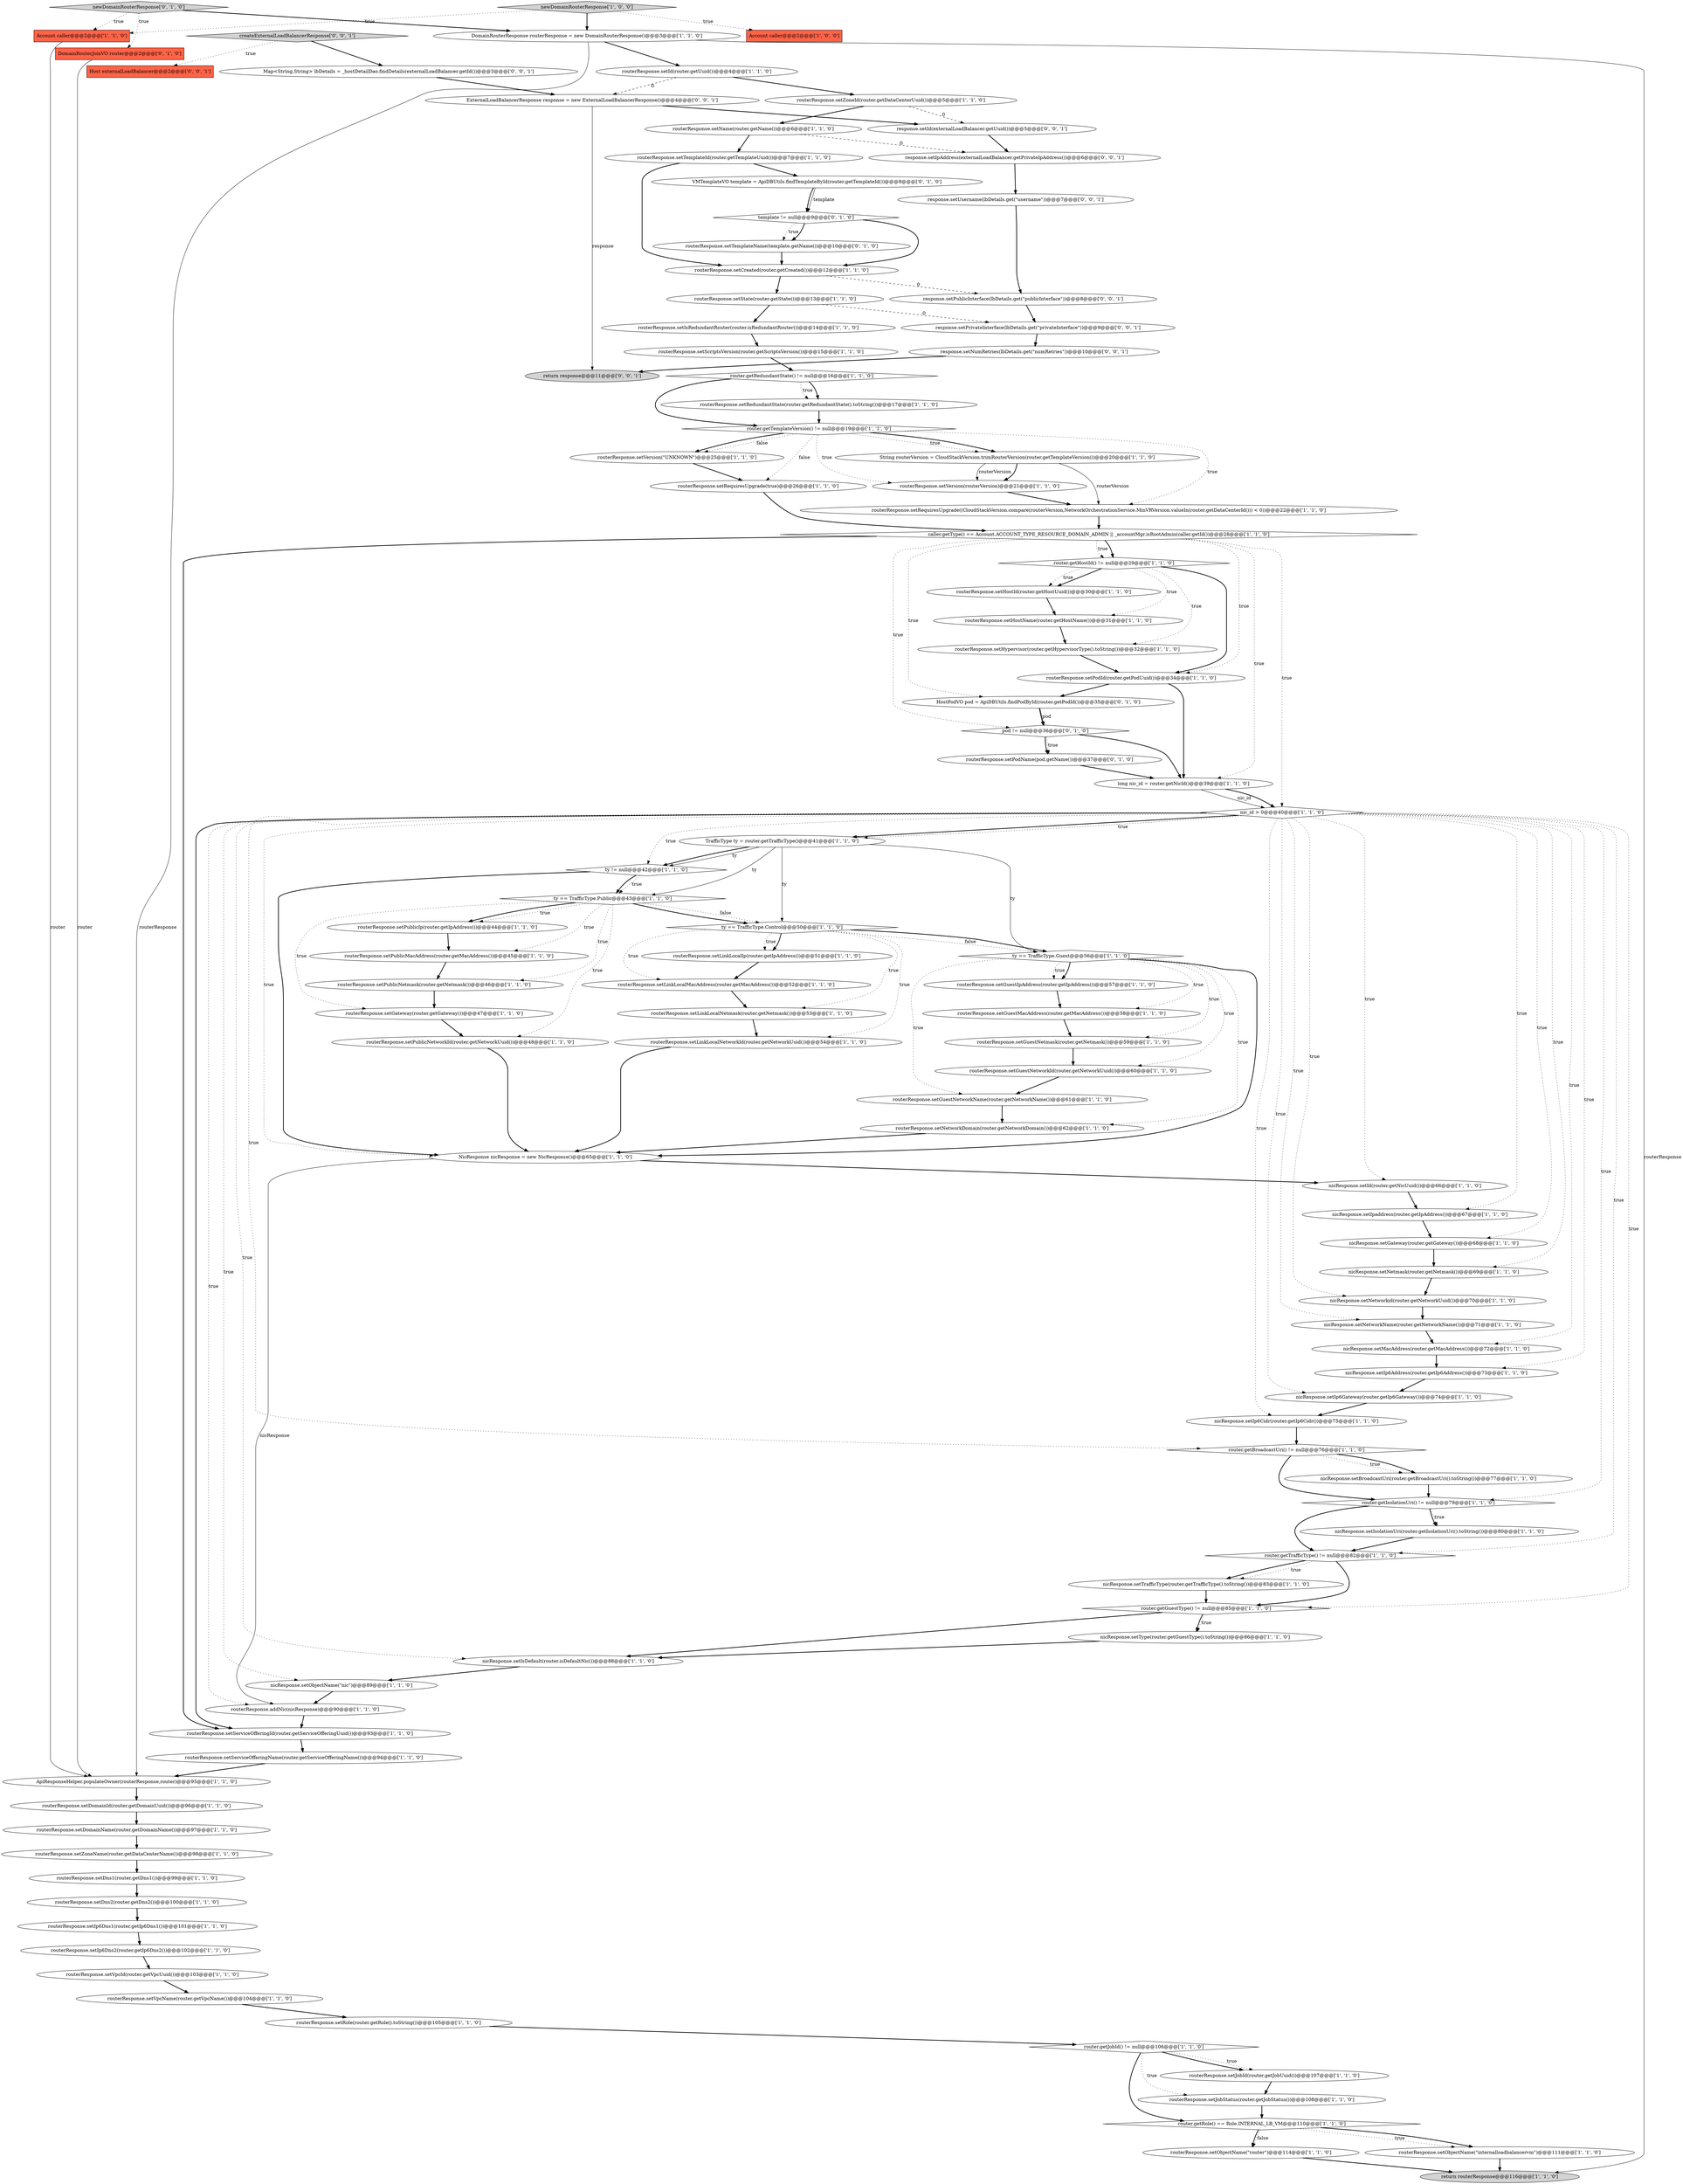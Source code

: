 digraph {
78 [style = filled, label = "nicResponse.setNetworkid(router.getNetworkUuid())@@@70@@@['1', '1', '0']", fillcolor = white, shape = ellipse image = "AAA0AAABBB1BBB"];
18 [style = filled, label = "routerResponse.setHostName(router.getHostName())@@@31@@@['1', '1', '0']", fillcolor = white, shape = ellipse image = "AAA0AAABBB1BBB"];
82 [style = filled, label = "routerResponse.setPublicIp(router.getIpAddress())@@@44@@@['1', '1', '0']", fillcolor = white, shape = ellipse image = "AAA0AAABBB1BBB"];
32 [style = filled, label = "routerResponse.setServiceOfferingId(router.getServiceOfferingUuid())@@@93@@@['1', '1', '0']", fillcolor = white, shape = ellipse image = "AAA0AAABBB1BBB"];
92 [style = filled, label = "HostPodVO pod = ApiDBUtils.findPodById(router.getPodId())@@@35@@@['0', '1', '0']", fillcolor = white, shape = ellipse image = "AAA1AAABBB2BBB"];
11 [style = filled, label = "nicResponse.setIp6Gateway(router.getIp6Gateway())@@@74@@@['1', '1', '0']", fillcolor = white, shape = ellipse image = "AAA0AAABBB1BBB"];
54 [style = filled, label = "routerResponse.setVersion(routerVersion)@@@21@@@['1', '1', '0']", fillcolor = white, shape = ellipse image = "AAA0AAABBB1BBB"];
28 [style = filled, label = "routerResponse.setRole(router.getRole().toString())@@@105@@@['1', '1', '0']", fillcolor = white, shape = ellipse image = "AAA0AAABBB1BBB"];
15 [style = filled, label = "routerResponse.setObjectName(\"internalloadbalancervm\")@@@111@@@['1', '1', '0']", fillcolor = white, shape = ellipse image = "AAA0AAABBB1BBB"];
83 [style = filled, label = "routerResponse.setZoneName(router.getDataCenterName())@@@98@@@['1', '1', '0']", fillcolor = white, shape = ellipse image = "AAA0AAABBB1BBB"];
27 [style = filled, label = "nic_id > 0@@@40@@@['1', '1', '0']", fillcolor = white, shape = diamond image = "AAA0AAABBB1BBB"];
60 [style = filled, label = "nicResponse.setTrafficType(router.getTrafficType().toString())@@@83@@@['1', '1', '0']", fillcolor = white, shape = ellipse image = "AAA0AAABBB1BBB"];
13 [style = filled, label = "routerResponse.setIsRedundantRouter(router.isRedundantRouter())@@@14@@@['1', '1', '0']", fillcolor = white, shape = ellipse image = "AAA0AAABBB1BBB"];
63 [style = filled, label = "routerResponse.setServiceOfferingName(router.getServiceOfferingName())@@@94@@@['1', '1', '0']", fillcolor = white, shape = ellipse image = "AAA0AAABBB1BBB"];
6 [style = filled, label = "routerResponse.setJobStatus(router.getJobStatus())@@@108@@@['1', '1', '0']", fillcolor = white, shape = ellipse image = "AAA0AAABBB1BBB"];
59 [style = filled, label = "caller.getType() == Account.ACCOUNT_TYPE_RESOURCE_DOMAIN_ADMIN || _accountMgr.isRootAdmin(caller.getId())@@@28@@@['1', '1', '0']", fillcolor = white, shape = diamond image = "AAA0AAABBB1BBB"];
30 [style = filled, label = "router.getGuestType() != null@@@85@@@['1', '1', '0']", fillcolor = white, shape = diamond image = "AAA0AAABBB1BBB"];
74 [style = filled, label = "routerResponse.setScriptsVersion(router.getScriptsVersion())@@@15@@@['1', '1', '0']", fillcolor = white, shape = ellipse image = "AAA0AAABBB1BBB"];
102 [style = filled, label = "Host externalLoadBalancer@@@2@@@['0', '0', '1']", fillcolor = tomato, shape = box image = "AAA0AAABBB3BBB"];
90 [style = filled, label = "routerResponse.setPodName(pod.getName())@@@37@@@['0', '1', '0']", fillcolor = white, shape = ellipse image = "AAA1AAABBB2BBB"];
103 [style = filled, label = "response.setPublicInterface(lbDetails.get(\"publicInterface\"))@@@8@@@['0', '0', '1']", fillcolor = white, shape = ellipse image = "AAA0AAABBB3BBB"];
38 [style = filled, label = "routerResponse.setPublicMacAddress(router.getMacAddress())@@@45@@@['1', '1', '0']", fillcolor = white, shape = ellipse image = "AAA0AAABBB1BBB"];
107 [style = filled, label = "Map<String,String> lbDetails = _hostDetailDao.findDetails(externalLoadBalancer.getId())@@@3@@@['0', '0', '1']", fillcolor = white, shape = ellipse image = "AAA0AAABBB3BBB"];
56 [style = filled, label = "router.getBroadcastUri() != null@@@76@@@['1', '1', '0']", fillcolor = white, shape = diamond image = "AAA0AAABBB1BBB"];
46 [style = filled, label = "nicResponse.setMacAddress(router.getMacAddress())@@@72@@@['1', '1', '0']", fillcolor = white, shape = ellipse image = "AAA0AAABBB1BBB"];
96 [style = filled, label = "DomainRouterJoinVO router@@@2@@@['0', '1', '0']", fillcolor = tomato, shape = box image = "AAA0AAABBB2BBB"];
65 [style = filled, label = "String routerVersion = CloudStackVersion.trimRouterVersion(router.getTemplateVersion())@@@20@@@['1', '1', '0']", fillcolor = white, shape = ellipse image = "AAA0AAABBB1BBB"];
35 [style = filled, label = "routerResponse.setLinkLocalMacAddress(router.getMacAddress())@@@52@@@['1', '1', '0']", fillcolor = white, shape = ellipse image = "AAA0AAABBB1BBB"];
5 [style = filled, label = "nicResponse.setBroadcastUri(router.getBroadcastUri().toString())@@@77@@@['1', '1', '0']", fillcolor = white, shape = ellipse image = "AAA0AAABBB1BBB"];
97 [style = filled, label = "newDomainRouterResponse['0', '1', '0']", fillcolor = lightgray, shape = diamond image = "AAA0AAABBB2BBB"];
67 [style = filled, label = "nicResponse.setType(router.getGuestType().toString())@@@86@@@['1', '1', '0']", fillcolor = white, shape = ellipse image = "AAA0AAABBB1BBB"];
81 [style = filled, label = "routerResponse.setId(router.getUuid())@@@4@@@['1', '1', '0']", fillcolor = white, shape = ellipse image = "AAA0AAABBB1BBB"];
80 [style = filled, label = "routerResponse.setObjectName(\"router\")@@@114@@@['1', '1', '0']", fillcolor = white, shape = ellipse image = "AAA0AAABBB1BBB"];
61 [style = filled, label = "ty == TrafficType.Guest@@@56@@@['1', '1', '0']", fillcolor = white, shape = diamond image = "AAA0AAABBB1BBB"];
88 [style = filled, label = "router.getTemplateVersion() != null@@@19@@@['1', '1', '0']", fillcolor = white, shape = diamond image = "AAA0AAABBB1BBB"];
99 [style = filled, label = "return response@@@11@@@['0', '0', '1']", fillcolor = lightgray, shape = ellipse image = "AAA0AAABBB3BBB"];
3 [style = filled, label = "nicResponse.setId(router.getNicUuid())@@@66@@@['1', '1', '0']", fillcolor = white, shape = ellipse image = "AAA0AAABBB1BBB"];
72 [style = filled, label = "routerResponse.setTemplateId(router.getTemplateUuid())@@@7@@@['1', '1', '0']", fillcolor = white, shape = ellipse image = "AAA0AAABBB1BBB"];
87 [style = filled, label = "routerResponse.setLinkLocalNetworkId(router.getNetworkUuid())@@@54@@@['1', '1', '0']", fillcolor = white, shape = ellipse image = "AAA0AAABBB1BBB"];
101 [style = filled, label = "response.setIpAddress(externalLoadBalancer.getPrivateIpAddress())@@@6@@@['0', '0', '1']", fillcolor = white, shape = ellipse image = "AAA0AAABBB3BBB"];
106 [style = filled, label = "response.setPrivateInterface(lbDetails.get(\"privateInterface\"))@@@9@@@['0', '0', '1']", fillcolor = white, shape = ellipse image = "AAA0AAABBB3BBB"];
10 [style = filled, label = "routerResponse.setPublicNetmask(router.getNetmask())@@@46@@@['1', '1', '0']", fillcolor = white, shape = ellipse image = "AAA0AAABBB1BBB"];
25 [style = filled, label = "Account caller@@@2@@@['1', '0', '0']", fillcolor = tomato, shape = box image = "AAA0AAABBB1BBB"];
50 [style = filled, label = "routerResponse.setDns2(router.getDns2())@@@100@@@['1', '1', '0']", fillcolor = white, shape = ellipse image = "AAA0AAABBB1BBB"];
93 [style = filled, label = "template != null@@@9@@@['0', '1', '0']", fillcolor = white, shape = diamond image = "AAA1AAABBB2BBB"];
53 [style = filled, label = "routerResponse.setCreated(router.getCreated())@@@12@@@['1', '1', '0']", fillcolor = white, shape = ellipse image = "AAA0AAABBB1BBB"];
55 [style = filled, label = "routerResponse.setPublicNetworkId(router.getNetworkUuid())@@@48@@@['1', '1', '0']", fillcolor = white, shape = ellipse image = "AAA0AAABBB1BBB"];
1 [style = filled, label = "DomainRouterResponse routerResponse = new DomainRouterResponse()@@@3@@@['1', '1', '0']", fillcolor = white, shape = ellipse image = "AAA0AAABBB1BBB"];
105 [style = filled, label = "response.setId(externalLoadBalancer.getUuid())@@@5@@@['0', '0', '1']", fillcolor = white, shape = ellipse image = "AAA0AAABBB3BBB"];
36 [style = filled, label = "nicResponse.setIpaddress(router.getIpAddress())@@@67@@@['1', '1', '0']", fillcolor = white, shape = ellipse image = "AAA0AAABBB1BBB"];
29 [style = filled, label = "Account caller@@@2@@@['1', '1', '0']", fillcolor = tomato, shape = box image = "AAA0AAABBB1BBB"];
62 [style = filled, label = "nicResponse.setIsolationUri(router.getIsolationUri().toString())@@@80@@@['1', '1', '0']", fillcolor = white, shape = ellipse image = "AAA0AAABBB1BBB"];
100 [style = filled, label = "ExternalLoadBalancerResponse response = new ExternalLoadBalancerResponse()@@@4@@@['0', '0', '1']", fillcolor = white, shape = ellipse image = "AAA0AAABBB3BBB"];
44 [style = filled, label = "routerResponse.setGateway(router.getGateway())@@@47@@@['1', '1', '0']", fillcolor = white, shape = ellipse image = "AAA0AAABBB1BBB"];
17 [style = filled, label = "routerResponse.setGuestNetworkName(router.getNetworkName())@@@61@@@['1', '1', '0']", fillcolor = white, shape = ellipse image = "AAA0AAABBB1BBB"];
48 [style = filled, label = "ty == TrafficType.Control@@@50@@@['1', '1', '0']", fillcolor = white, shape = diamond image = "AAA0AAABBB1BBB"];
7 [style = filled, label = "routerResponse.setName(router.getName())@@@6@@@['1', '1', '0']", fillcolor = white, shape = ellipse image = "AAA0AAABBB1BBB"];
20 [style = filled, label = "router.getHostId() != null@@@29@@@['1', '1', '0']", fillcolor = white, shape = diamond image = "AAA0AAABBB1BBB"];
69 [style = filled, label = "nicResponse.setNetmask(router.getNetmask())@@@69@@@['1', '1', '0']", fillcolor = white, shape = ellipse image = "AAA0AAABBB1BBB"];
73 [style = filled, label = "routerResponse.setRedundantState(router.getRedundantState().toString())@@@17@@@['1', '1', '0']", fillcolor = white, shape = ellipse image = "AAA0AAABBB1BBB"];
34 [style = filled, label = "routerResponse.setJobId(router.getJobUuid())@@@107@@@['1', '1', '0']", fillcolor = white, shape = ellipse image = "AAA0AAABBB1BBB"];
64 [style = filled, label = "routerResponse.setVpcId(router.getVpcUuid())@@@103@@@['1', '1', '0']", fillcolor = white, shape = ellipse image = "AAA0AAABBB1BBB"];
37 [style = filled, label = "ty != null@@@42@@@['1', '1', '0']", fillcolor = white, shape = diamond image = "AAA0AAABBB1BBB"];
41 [style = filled, label = "routerResponse.setDns1(router.getDns1())@@@99@@@['1', '1', '0']", fillcolor = white, shape = ellipse image = "AAA0AAABBB1BBB"];
12 [style = filled, label = "newDomainRouterResponse['1', '0', '0']", fillcolor = lightgray, shape = diamond image = "AAA0AAABBB1BBB"];
77 [style = filled, label = "routerResponse.setGuestIpAddress(router.getIpAddress())@@@57@@@['1', '1', '0']", fillcolor = white, shape = ellipse image = "AAA0AAABBB1BBB"];
58 [style = filled, label = "routerResponse.setZoneId(router.getDataCenterUuid())@@@5@@@['1', '1', '0']", fillcolor = white, shape = ellipse image = "AAA0AAABBB1BBB"];
71 [style = filled, label = "routerResponse.setRequiresUpgrade(true)@@@26@@@['1', '1', '0']", fillcolor = white, shape = ellipse image = "AAA0AAABBB1BBB"];
86 [style = filled, label = "router.getRole() == Role.INTERNAL_LB_VM@@@110@@@['1', '1', '0']", fillcolor = white, shape = diamond image = "AAA0AAABBB1BBB"];
70 [style = filled, label = "routerResponse.setDomainId(router.getDomainUuid())@@@96@@@['1', '1', '0']", fillcolor = white, shape = ellipse image = "AAA0AAABBB1BBB"];
95 [style = filled, label = "pod != null@@@36@@@['0', '1', '0']", fillcolor = white, shape = diamond image = "AAA1AAABBB2BBB"];
84 [style = filled, label = "routerResponse.setIp6Dns2(router.getIp6Dns2())@@@102@@@['1', '1', '0']", fillcolor = white, shape = ellipse image = "AAA0AAABBB1BBB"];
39 [style = filled, label = "routerResponse.setNetworkDomain(router.getNetworkDomain())@@@62@@@['1', '1', '0']", fillcolor = white, shape = ellipse image = "AAA0AAABBB1BBB"];
75 [style = filled, label = "routerResponse.addNic(nicResponse)@@@90@@@['1', '1', '0']", fillcolor = white, shape = ellipse image = "AAA0AAABBB1BBB"];
52 [style = filled, label = "routerResponse.setState(router.getState())@@@13@@@['1', '1', '0']", fillcolor = white, shape = ellipse image = "AAA0AAABBB1BBB"];
14 [style = filled, label = "nicResponse.setIp6Cidr(router.getIp6Cidr())@@@75@@@['1', '1', '0']", fillcolor = white, shape = ellipse image = "AAA0AAABBB1BBB"];
79 [style = filled, label = "nicResponse.setIp6Address(router.getIp6Address())@@@73@@@['1', '1', '0']", fillcolor = white, shape = ellipse image = "AAA0AAABBB1BBB"];
91 [style = filled, label = "routerResponse.setTemplateName(template.getName())@@@10@@@['0', '1', '0']", fillcolor = white, shape = ellipse image = "AAA1AAABBB2BBB"];
51 [style = filled, label = "routerResponse.setGuestNetworkId(router.getNetworkUuid())@@@60@@@['1', '1', '0']", fillcolor = white, shape = ellipse image = "AAA0AAABBB1BBB"];
9 [style = filled, label = "routerResponse.setRequiresUpgrade((CloudStackVersion.compare(routerVersion,NetworkOrchestrationService.MinVRVersion.valueIn(router.getDataCenterId())) < 0))@@@22@@@['1', '1', '0']", fillcolor = white, shape = ellipse image = "AAA0AAABBB1BBB"];
33 [style = filled, label = "router.getJobId() != null@@@106@@@['1', '1', '0']", fillcolor = white, shape = diamond image = "AAA0AAABBB1BBB"];
40 [style = filled, label = "router.getIsolationUri() != null@@@79@@@['1', '1', '0']", fillcolor = white, shape = diamond image = "AAA0AAABBB1BBB"];
85 [style = filled, label = "routerResponse.setGuestNetmask(router.getNetmask())@@@59@@@['1', '1', '0']", fillcolor = white, shape = ellipse image = "AAA0AAABBB1BBB"];
26 [style = filled, label = "router.getRedundantState() != null@@@16@@@['1', '1', '0']", fillcolor = white, shape = diamond image = "AAA0AAABBB1BBB"];
76 [style = filled, label = "routerResponse.setLinkLocalIp(router.getIpAddress())@@@51@@@['1', '1', '0']", fillcolor = white, shape = ellipse image = "AAA0AAABBB1BBB"];
21 [style = filled, label = "routerResponse.setVersion(\"UNKNOWN\")@@@25@@@['1', '1', '0']", fillcolor = white, shape = ellipse image = "AAA0AAABBB1BBB"];
19 [style = filled, label = "nicResponse.setNetworkName(router.getNetworkName())@@@71@@@['1', '1', '0']", fillcolor = white, shape = ellipse image = "AAA0AAABBB1BBB"];
66 [style = filled, label = "routerResponse.setVpcName(router.getVpcName())@@@104@@@['1', '1', '0']", fillcolor = white, shape = ellipse image = "AAA0AAABBB1BBB"];
104 [style = filled, label = "createExternalLoadBalancerResponse['0', '0', '1']", fillcolor = lightgray, shape = diamond image = "AAA0AAABBB3BBB"];
94 [style = filled, label = "VMTemplateVO template = ApiDBUtils.findTemplateById(router.getTemplateId())@@@8@@@['0', '1', '0']", fillcolor = white, shape = ellipse image = "AAA1AAABBB2BBB"];
42 [style = filled, label = "routerResponse.setIp6Dns1(router.getIp6Dns1())@@@101@@@['1', '1', '0']", fillcolor = white, shape = ellipse image = "AAA0AAABBB1BBB"];
31 [style = filled, label = "TrafficType ty = router.getTrafficType()@@@41@@@['1', '1', '0']", fillcolor = white, shape = ellipse image = "AAA0AAABBB1BBB"];
0 [style = filled, label = "nicResponse.setGateway(router.getGateway())@@@68@@@['1', '1', '0']", fillcolor = white, shape = ellipse image = "AAA0AAABBB1BBB"];
89 [style = filled, label = "routerResponse.setPodId(router.getPodUuid())@@@34@@@['1', '1', '0']", fillcolor = white, shape = ellipse image = "AAA0AAABBB1BBB"];
57 [style = filled, label = "nicResponse.setObjectName(\"nic\")@@@89@@@['1', '1', '0']", fillcolor = white, shape = ellipse image = "AAA0AAABBB1BBB"];
45 [style = filled, label = "routerResponse.setGuestMacAddress(router.getMacAddress())@@@58@@@['1', '1', '0']", fillcolor = white, shape = ellipse image = "AAA0AAABBB1BBB"];
16 [style = filled, label = "routerResponse.setLinkLocalNetmask(router.getNetmask())@@@53@@@['1', '1', '0']", fillcolor = white, shape = ellipse image = "AAA0AAABBB1BBB"];
68 [style = filled, label = "ty == TrafficType.Public@@@43@@@['1', '1', '0']", fillcolor = white, shape = diamond image = "AAA0AAABBB1BBB"];
8 [style = filled, label = "routerResponse.setDomainName(router.getDomainName())@@@97@@@['1', '1', '0']", fillcolor = white, shape = ellipse image = "AAA0AAABBB1BBB"];
24 [style = filled, label = "NicResponse nicResponse = new NicResponse()@@@65@@@['1', '1', '0']", fillcolor = white, shape = ellipse image = "AAA0AAABBB1BBB"];
108 [style = filled, label = "response.setNumRetries(lbDetails.get(\"numRetries\"))@@@10@@@['0', '0', '1']", fillcolor = white, shape = ellipse image = "AAA0AAABBB3BBB"];
2 [style = filled, label = "return routerResponse@@@116@@@['1', '1', '0']", fillcolor = lightgray, shape = ellipse image = "AAA0AAABBB1BBB"];
22 [style = filled, label = "ApiResponseHelper.populateOwner(routerResponse,router)@@@95@@@['1', '1', '0']", fillcolor = white, shape = ellipse image = "AAA0AAABBB1BBB"];
43 [style = filled, label = "nicResponse.setIsDefault(router.isDefaultNic())@@@88@@@['1', '1', '0']", fillcolor = white, shape = ellipse image = "AAA0AAABBB1BBB"];
23 [style = filled, label = "routerResponse.setHostId(router.getHostUuid())@@@30@@@['1', '1', '0']", fillcolor = white, shape = ellipse image = "AAA0AAABBB1BBB"];
98 [style = filled, label = "response.setUsername(lbDetails.get(\"username\"))@@@7@@@['0', '0', '1']", fillcolor = white, shape = ellipse image = "AAA0AAABBB3BBB"];
4 [style = filled, label = "routerResponse.setHypervisor(router.getHypervisorType().toString())@@@32@@@['1', '1', '0']", fillcolor = white, shape = ellipse image = "AAA0AAABBB1BBB"];
47 [style = filled, label = "router.getTrafficType() != null@@@82@@@['1', '1', '0']", fillcolor = white, shape = diamond image = "AAA0AAABBB1BBB"];
49 [style = filled, label = "long nic_id = router.getNicId()@@@39@@@['1', '1', '0']", fillcolor = white, shape = ellipse image = "AAA0AAABBB1BBB"];
12->25 [style = dotted, label="true"];
0->69 [style = bold, label=""];
20->23 [style = bold, label=""];
46->79 [style = bold, label=""];
88->65 [style = dotted, label="true"];
13->74 [style = bold, label=""];
27->47 [style = dotted, label="true"];
1->22 [style = solid, label="routerResponse"];
27->43 [style = dotted, label="true"];
104->107 [style = bold, label=""];
61->51 [style = dotted, label="true"];
58->7 [style = bold, label=""];
20->18 [style = dotted, label="true"];
8->83 [style = bold, label=""];
30->43 [style = bold, label=""];
90->49 [style = bold, label=""];
88->21 [style = dotted, label="false"];
93->91 [style = dotted, label="true"];
40->62 [style = bold, label=""];
33->34 [style = bold, label=""];
12->1 [style = bold, label=""];
27->32 [style = bold, label=""];
1->2 [style = solid, label="routerResponse"];
47->30 [style = bold, label=""];
40->62 [style = dotted, label="true"];
65->54 [style = bold, label=""];
12->29 [style = dotted, label="true"];
100->105 [style = bold, label=""];
21->71 [style = bold, label=""];
39->24 [style = bold, label=""];
96->22 [style = solid, label="router"];
95->90 [style = dotted, label="true"];
87->24 [style = bold, label=""];
16->87 [style = bold, label=""];
68->44 [style = dotted, label="true"];
17->39 [style = bold, label=""];
27->0 [style = dotted, label="true"];
59->92 [style = dotted, label="true"];
22->70 [style = bold, label=""];
19->46 [style = bold, label=""];
88->54 [style = dotted, label="true"];
27->79 [style = dotted, label="true"];
59->20 [style = bold, label=""];
14->56 [style = bold, label=""];
59->49 [style = dotted, label="true"];
59->95 [style = dotted, label="true"];
61->39 [style = dotted, label="true"];
43->57 [style = bold, label=""];
66->28 [style = bold, label=""];
27->46 [style = dotted, label="true"];
44->55 [style = bold, label=""];
88->21 [style = bold, label=""];
27->30 [style = dotted, label="true"];
31->61 [style = solid, label="ty"];
48->61 [style = dotted, label="false"];
59->89 [style = dotted, label="true"];
31->37 [style = bold, label=""];
61->77 [style = bold, label=""];
40->47 [style = bold, label=""];
97->29 [style = dotted, label="true"];
7->72 [style = bold, label=""];
97->1 [style = bold, label=""];
73->88 [style = bold, label=""];
38->10 [style = bold, label=""];
100->99 [style = solid, label="response"];
93->53 [style = bold, label=""];
27->3 [style = dotted, label="true"];
4->89 [style = bold, label=""];
68->82 [style = dotted, label="true"];
15->2 [style = bold, label=""];
29->22 [style = solid, label="router"];
76->35 [style = bold, label=""];
56->40 [style = bold, label=""];
27->56 [style = dotted, label="true"];
70->8 [style = bold, label=""];
56->5 [style = dotted, label="true"];
53->103 [style = dashed, label="0"];
27->11 [style = dotted, label="true"];
65->54 [style = solid, label="routerVersion"];
28->33 [style = bold, label=""];
61->45 [style = dotted, label="true"];
86->80 [style = dotted, label="false"];
23->18 [style = bold, label=""];
56->5 [style = bold, label=""];
72->53 [style = bold, label=""];
37->68 [style = bold, label=""];
93->91 [style = bold, label=""];
61->85 [style = dotted, label="true"];
78->19 [style = bold, label=""];
30->67 [style = bold, label=""];
80->2 [style = bold, label=""];
62->47 [style = bold, label=""];
77->45 [style = bold, label=""];
88->9 [style = dotted, label="true"];
31->48 [style = solid, label="ty"];
69->78 [style = bold, label=""];
37->24 [style = bold, label=""];
95->49 [style = bold, label=""];
9->59 [style = bold, label=""];
60->30 [style = bold, label=""];
58->105 [style = dashed, label="0"];
103->106 [style = bold, label=""];
34->6 [style = bold, label=""];
107->100 [style = bold, label=""];
82->38 [style = bold, label=""];
59->27 [style = dotted, label="true"];
59->20 [style = dotted, label="true"];
31->37 [style = solid, label="ty"];
68->48 [style = dotted, label="false"];
7->101 [style = dashed, label="0"];
68->82 [style = bold, label=""];
52->13 [style = bold, label=""];
94->93 [style = bold, label=""];
27->19 [style = dotted, label="true"];
10->44 [style = bold, label=""];
11->14 [style = bold, label=""];
20->23 [style = dotted, label="true"];
42->84 [style = bold, label=""];
86->80 [style = bold, label=""];
95->90 [style = bold, label=""];
68->55 [style = dotted, label="true"];
108->99 [style = bold, label=""];
24->3 [style = bold, label=""];
65->9 [style = solid, label="routerVersion"];
33->34 [style = dotted, label="true"];
79->11 [style = bold, label=""];
47->60 [style = dotted, label="true"];
75->32 [style = bold, label=""];
3->36 [style = bold, label=""];
36->0 [style = bold, label=""];
27->36 [style = dotted, label="true"];
52->106 [style = dashed, label="0"];
97->96 [style = dotted, label="true"];
27->57 [style = dotted, label="true"];
57->75 [style = bold, label=""];
88->71 [style = dotted, label="false"];
88->65 [style = bold, label=""];
20->89 [style = bold, label=""];
106->108 [style = bold, label=""];
5->40 [style = bold, label=""];
49->27 [style = solid, label="nic_id"];
92->95 [style = solid, label="pod"];
27->31 [style = bold, label=""];
81->58 [style = bold, label=""];
27->31 [style = dotted, label="true"];
104->102 [style = dotted, label="true"];
49->27 [style = bold, label=""];
85->51 [style = bold, label=""];
61->77 [style = dotted, label="true"];
48->35 [style = dotted, label="true"];
27->14 [style = dotted, label="true"];
64->66 [style = bold, label=""];
84->64 [style = bold, label=""];
6->86 [style = bold, label=""];
72->94 [style = bold, label=""];
51->17 [style = bold, label=""];
105->101 [style = bold, label=""];
63->22 [style = bold, label=""];
33->86 [style = bold, label=""];
41->50 [style = bold, label=""];
91->53 [style = bold, label=""];
101->98 [style = bold, label=""];
50->42 [style = bold, label=""];
68->10 [style = dotted, label="true"];
89->92 [style = bold, label=""];
68->48 [style = bold, label=""];
55->24 [style = bold, label=""];
35->16 [style = bold, label=""];
30->67 [style = dotted, label="true"];
26->88 [style = bold, label=""];
31->68 [style = solid, label="ty"];
71->59 [style = bold, label=""];
26->73 [style = bold, label=""];
26->73 [style = dotted, label="true"];
24->75 [style = solid, label="nicResponse"];
45->85 [style = bold, label=""];
67->43 [style = bold, label=""];
54->9 [style = bold, label=""];
32->63 [style = bold, label=""];
68->38 [style = dotted, label="true"];
94->93 [style = solid, label="template"];
1->81 [style = bold, label=""];
48->76 [style = bold, label=""];
48->61 [style = bold, label=""];
27->69 [style = dotted, label="true"];
27->40 [style = dotted, label="true"];
20->4 [style = dotted, label="true"];
61->24 [style = bold, label=""];
27->75 [style = dotted, label="true"];
33->6 [style = dotted, label="true"];
83->41 [style = bold, label=""];
37->68 [style = dotted, label="true"];
47->60 [style = bold, label=""];
86->15 [style = dotted, label="true"];
86->15 [style = bold, label=""];
27->78 [style = dotted, label="true"];
92->95 [style = bold, label=""];
48->76 [style = dotted, label="true"];
89->49 [style = bold, label=""];
74->26 [style = bold, label=""];
48->16 [style = dotted, label="true"];
59->32 [style = bold, label=""];
27->37 [style = dotted, label="true"];
61->17 [style = dotted, label="true"];
98->103 [style = bold, label=""];
18->4 [style = bold, label=""];
48->87 [style = dotted, label="true"];
27->24 [style = dotted, label="true"];
81->100 [style = dashed, label="0"];
53->52 [style = bold, label=""];
}
